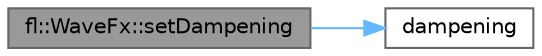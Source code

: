 digraph "fl::WaveFx::setDampening"
{
 // INTERACTIVE_SVG=YES
 // LATEX_PDF_SIZE
  bgcolor="transparent";
  edge [fontname=Helvetica,fontsize=10,labelfontname=Helvetica,labelfontsize=10];
  node [fontname=Helvetica,fontsize=10,shape=box,height=0.2,width=0.4];
  rankdir="LR";
  Node1 [id="Node000001",label="fl::WaveFx::setDampening",height=0.2,width=0.4,color="gray40", fillcolor="grey60", style="filled", fontcolor="black",tooltip=" "];
  Node1 -> Node2 [id="edge1_Node000001_Node000002",color="steelblue1",style="solid",tooltip=" "];
  Node2 [id="Node000002",label="dampening",height=0.2,width=0.4,color="grey40", fillcolor="white", style="filled",URL="$d8/d78/examples_2_wave_2wave_8h_aa7d6eb4e4f91328bcee5e19a6a76ee4e.html#aa7d6eb4e4f91328bcee5e19a6a76ee4e",tooltip=" "];
}
